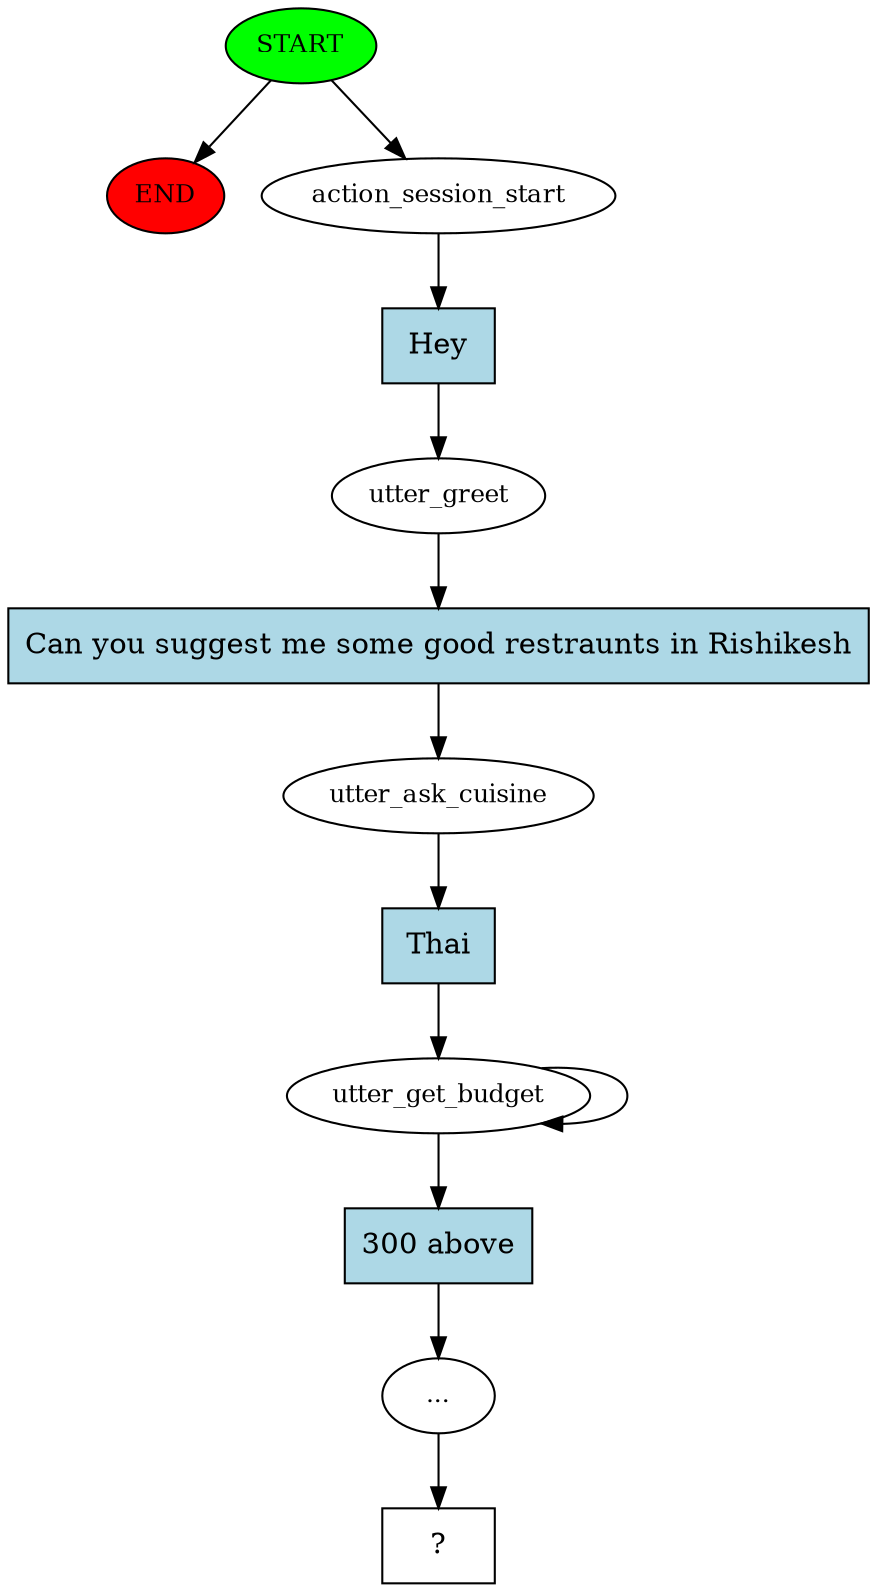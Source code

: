 digraph  {
0 [class="start active", fillcolor=green, fontsize=12, label=START, style=filled];
"-1" [class=end, fillcolor=red, fontsize=12, label=END, style=filled];
1 [class=active, fontsize=12, label=action_session_start];
2 [class=active, fontsize=12, label=utter_greet];
3 [class=active, fontsize=12, label=utter_ask_cuisine];
4 [class=active, fontsize=12, label=utter_get_budget];
6 [class=active, fontsize=12, label="..."];
7 [class="intent dashed active", label="  ?  ", shape=rect];
8 [class="intent active", fillcolor=lightblue, label=Hey, shape=rect, style=filled];
9 [class="intent active", fillcolor=lightblue, label="Can you suggest me some good restraunts in Rishikesh", shape=rect, style=filled];
10 [class="intent active", fillcolor=lightblue, label=Thai, shape=rect, style=filled];
11 [class="intent active", fillcolor=lightblue, label="300 above", shape=rect, style=filled];
0 -> "-1"  [class="", key=NONE, label=""];
0 -> 1  [class=active, key=NONE, label=""];
1 -> 8  [class=active, key=0];
2 -> 9  [class=active, key=0];
3 -> 10  [class=active, key=0];
4 -> 4  [class=active, key=NONE, label=""];
4 -> 11  [class=active, key=0];
6 -> 7  [class=active, key=NONE, label=""];
8 -> 2  [class=active, key=0];
9 -> 3  [class=active, key=0];
10 -> 4  [class=active, key=0];
11 -> 6  [class=active, key=0];
}

